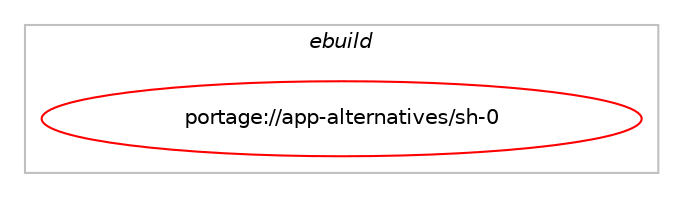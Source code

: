 digraph prolog {

# *************
# Graph options
# *************

newrank=true;
concentrate=true;
compound=true;
graph [rankdir=LR,fontname=Helvetica,fontsize=10,ranksep=1.5];#, ranksep=2.5, nodesep=0.2];
edge  [arrowhead=vee];
node  [fontname=Helvetica,fontsize=10];

# **********
# The ebuild
# **********

subgraph cluster_leftcol {
color=gray;
label=<<i>ebuild</i>>;
id [label="portage://app-alternatives/sh-0", color=red, width=4, href="../app-alternatives/sh-0.svg"];
}

# ****************
# The dependencies
# ****************

subgraph cluster_midcol {
color=gray;
label=<<i>dependencies</i>>;
subgraph cluster_compile {
fillcolor="#eeeeee";
style=filled;
label=<<i>compile</i>>;
}
subgraph cluster_compileandrun {
fillcolor="#eeeeee";
style=filled;
label=<<i>compile and run</i>>;
}
subgraph cluster_run {
fillcolor="#eeeeee";
style=filled;
label=<<i>run</i>>;
# *** BEGIN UNKNOWN DEPENDENCY TYPE (TODO) ***
# id -> equal(use_conditional_group(positive,bash,portage://app-alternatives/sh-0,[package_dependency(portage://app-alternatives/sh-0,run,no,app-shells,bash,none,[,,],[],[])]))
# *** END UNKNOWN DEPENDENCY TYPE (TODO) ***

# *** BEGIN UNKNOWN DEPENDENCY TYPE (TODO) ***
# id -> equal(use_conditional_group(positive,busybox,portage://app-alternatives/sh-0,[package_dependency(portage://app-alternatives/sh-0,run,no,sys-apps,busybox,none,[,,],[],[])]))
# *** END UNKNOWN DEPENDENCY TYPE (TODO) ***

# *** BEGIN UNKNOWN DEPENDENCY TYPE (TODO) ***
# id -> equal(use_conditional_group(positive,dash,portage://app-alternatives/sh-0,[package_dependency(portage://app-alternatives/sh-0,run,no,app-shells,dash,none,[,,],[],[])]))
# *** END UNKNOWN DEPENDENCY TYPE (TODO) ***

# *** BEGIN UNKNOWN DEPENDENCY TYPE (TODO) ***
# id -> equal(use_conditional_group(positive,ksh,portage://app-alternatives/sh-0,[package_dependency(portage://app-alternatives/sh-0,run,no,app-shells,ksh,none,[,,],[],[])]))
# *** END UNKNOWN DEPENDENCY TYPE (TODO) ***

# *** BEGIN UNKNOWN DEPENDENCY TYPE (TODO) ***
# id -> equal(use_conditional_group(positive,lksh,portage://app-alternatives/sh-0,[package_dependency(portage://app-alternatives/sh-0,run,no,app-shells,mksh,none,[,,],[],[use(enable(lksh),none)])]))
# *** END UNKNOWN DEPENDENCY TYPE (TODO) ***

# *** BEGIN UNKNOWN DEPENDENCY TYPE (TODO) ***
# id -> equal(use_conditional_group(positive,mksh,portage://app-alternatives/sh-0,[package_dependency(portage://app-alternatives/sh-0,run,no,app-shells,mksh,none,[,,],[],[])]))
# *** END UNKNOWN DEPENDENCY TYPE (TODO) ***

# *** BEGIN UNKNOWN DEPENDENCY TYPE (TODO) ***
# id -> equal(package_dependency(portage://app-alternatives/sh-0,run,weak,app-eselect,eselect-sh,none,[,,],[],[]))
# *** END UNKNOWN DEPENDENCY TYPE (TODO) ***

}
}

# **************
# The candidates
# **************

subgraph cluster_choices {
rank=same;
color=gray;
label=<<i>candidates</i>>;

}

}
